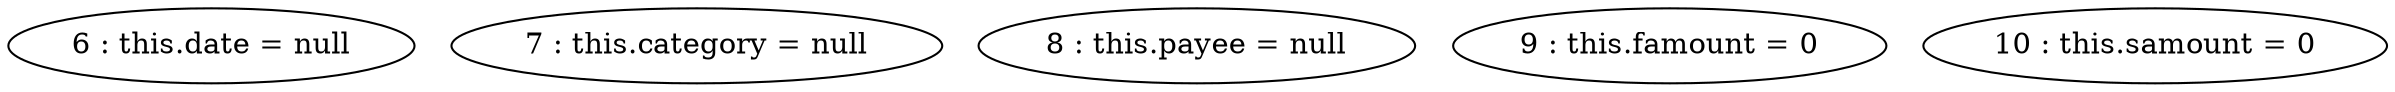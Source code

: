 digraph G {
"6 : this.date = null"
"7 : this.category = null"
"8 : this.payee = null"
"9 : this.famount = 0"
"10 : this.samount = 0"
}